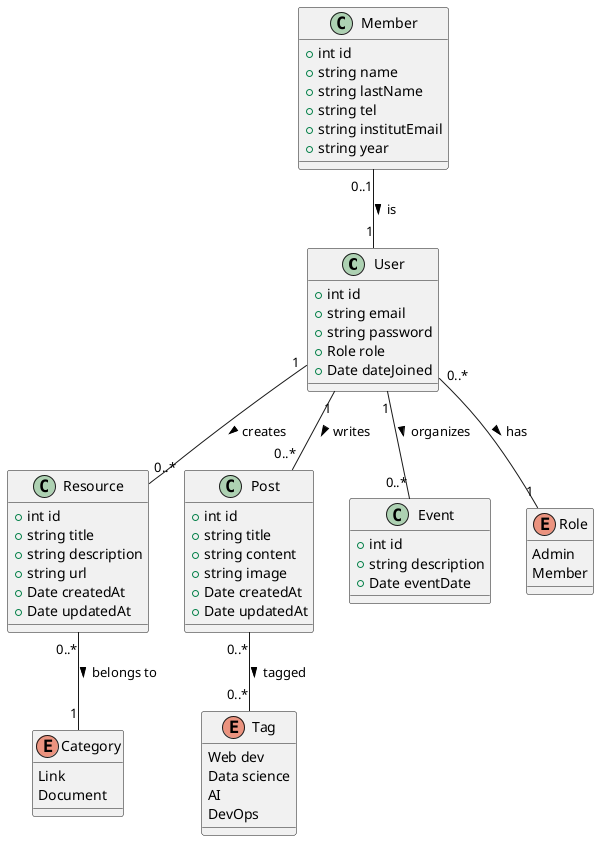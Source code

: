 @startuml

class User {
  +int id
  +string email
  +string password
  +Role role
  +Date dateJoined
}

class Member {
  +int id
  +string name
  +string lastName
  +string tel
  +string institutEmail
  +string year
}

class Resource {
  +int id
  +string title
  +string description
  +string url
  +Date createdAt
  +Date updatedAt
}

class Post {
  +int id
  +string title
  +string content
  +string image
  +Date createdAt
  +Date updatedAt
}

class Event {
  +int id
  +string description
  +Date eventDate
}

enum Role {
  Admin
  Member
}

enum Category {
  Link
  Document
}

enum Tag {
  Web dev
  Data science
  AI
  DevOps
}

User "1" -- "0..*" Resource : creates >
User "1" -- "0..*" Post : writes >
User "1" -- "0..*" Event : organizes >
Member "0..1" -- "1" User : is >
Resource "0..*" -- "1" Category : belongs to >
Post "0..*" -- "0..*" Tag : tagged >
User "0..*" -- "1" Role : has >

@enduml